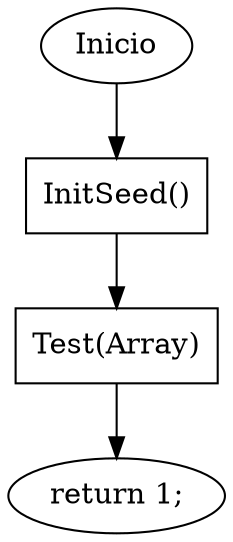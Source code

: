 digraph CFG_main {
    node [shape=box];
    start [label="Inicio", shape=ellipse];
    n1 [label="InitSeed()"];
    n2 [label="Test(Array)"];
    end [label="return 1;", shape=ellipse];
    start -> n1 -> n2 -> end;
}